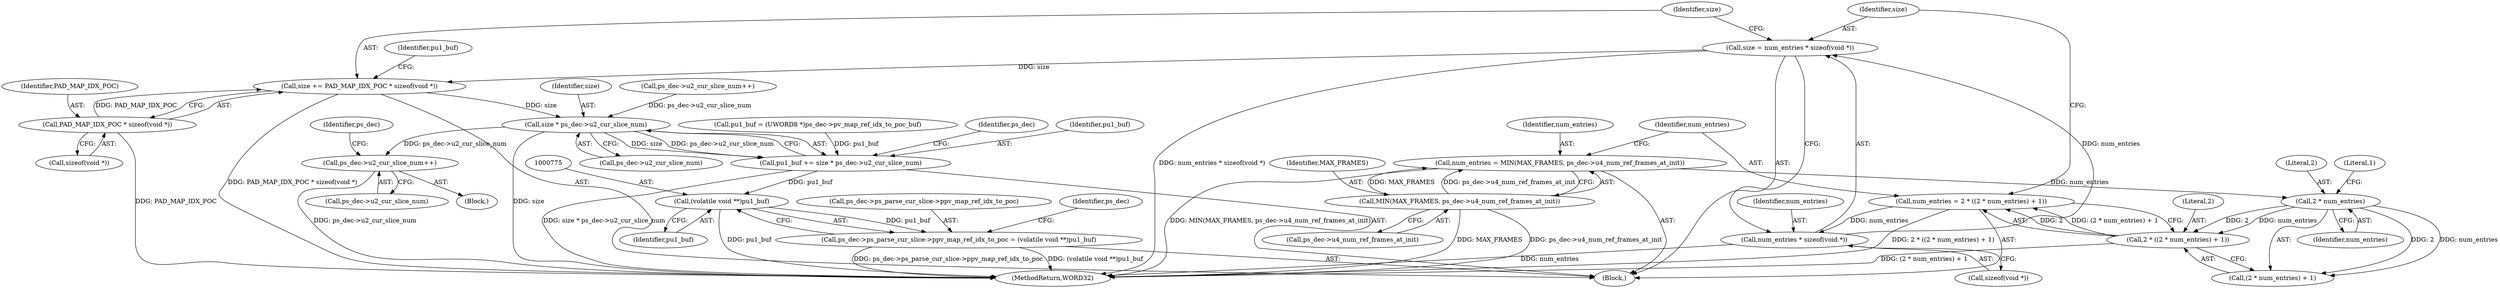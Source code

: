 digraph "0_Android_4a524d3a8ae9aa20c36430008e6bd429443f8f1d_1@API" {
"1000748" [label="(Call,size += PAD_MAP_IDX_POC * sizeof(void *))"];
"1000750" [label="(Call,PAD_MAP_IDX_POC * sizeof(void *))"];
"1000742" [label="(Call,size = num_entries * sizeof(void *))"];
"1000744" [label="(Call,num_entries * sizeof(void *))"];
"1000733" [label="(Call,num_entries = 2 * ((2 * num_entries) + 1))"];
"1000735" [label="(Call,2 * ((2 * num_entries) + 1))"];
"1000738" [label="(Call,2 * num_entries)"];
"1000726" [label="(Call,num_entries = MIN(MAX_FRAMES, ps_dec->u4_num_ref_frames_at_init))"];
"1000728" [label="(Call,MIN(MAX_FRAMES, ps_dec->u4_num_ref_frames_at_init))"];
"1000763" [label="(Call,size * ps_dec->u2_cur_slice_num)"];
"1000761" [label="(Call,pu1_buf += size * ps_dec->u2_cur_slice_num)"];
"1000774" [label="(Call,(volatile void **)pu1_buf)"];
"1000768" [label="(Call,ps_dec->ps_parse_cur_slice->ppv_map_ref_idx_to_poc = (volatile void **)pu1_buf)"];
"1001236" [label="(Call,ps_dec->u2_cur_slice_num++)"];
"1000752" [label="(Call,sizeof(void *))"];
"1000737" [label="(Call,(2 * num_entries) + 1)"];
"1000761" [label="(Call,pu1_buf += size * ps_dec->u2_cur_slice_num)"];
"1000734" [label="(Identifier,num_entries)"];
"1001236" [label="(Call,ps_dec->u2_cur_slice_num++)"];
"1000748" [label="(Call,size += PAD_MAP_IDX_POC * sizeof(void *))"];
"1001243" [label="(Identifier,ps_dec)"];
"1001284" [label="(MethodReturn,WORD32)"];
"1000740" [label="(Identifier,num_entries)"];
"1000769" [label="(Call,ps_dec->ps_parse_cur_slice->ppv_map_ref_idx_to_poc)"];
"1000727" [label="(Identifier,num_entries)"];
"1000722" [label="(Block,)"];
"1000745" [label="(Identifier,num_entries)"];
"1000744" [label="(Call,num_entries * sizeof(void *))"];
"1000750" [label="(Call,PAD_MAP_IDX_POC * sizeof(void *))"];
"1000768" [label="(Call,ps_dec->ps_parse_cur_slice->ppv_map_ref_idx_to_poc = (volatile void **)pu1_buf)"];
"1000730" [label="(Call,ps_dec->u4_num_ref_frames_at_init)"];
"1000780" [label="(Identifier,ps_dec)"];
"1000728" [label="(Call,MIN(MAX_FRAMES, ps_dec->u4_num_ref_frames_at_init))"];
"1000726" [label="(Call,num_entries = MIN(MAX_FRAMES, ps_dec->u4_num_ref_frames_at_init))"];
"1000746" [label="(Call,sizeof(void *))"];
"1000754" [label="(Call,pu1_buf = (UWORD8 *)ps_dec->pv_map_ref_idx_to_poc_buf)"];
"1000776" [label="(Identifier,pu1_buf)"];
"1000755" [label="(Identifier,pu1_buf)"];
"1000738" [label="(Call,2 * num_entries)"];
"1000765" [label="(Call,ps_dec->u2_cur_slice_num)"];
"1000771" [label="(Identifier,ps_dec)"];
"1000687" [label="(Call,ps_dec->u2_cur_slice_num++)"];
"1000739" [label="(Literal,2)"];
"1000735" [label="(Call,2 * ((2 * num_entries) + 1))"];
"1001237" [label="(Call,ps_dec->u2_cur_slice_num)"];
"1000762" [label="(Identifier,pu1_buf)"];
"1000764" [label="(Identifier,size)"];
"1000749" [label="(Identifier,size)"];
"1000741" [label="(Literal,1)"];
"1000736" [label="(Literal,2)"];
"1000733" [label="(Call,num_entries = 2 * ((2 * num_entries) + 1))"];
"1000774" [label="(Call,(volatile void **)pu1_buf)"];
"1000763" [label="(Call,size * ps_dec->u2_cur_slice_num)"];
"1000742" [label="(Call,size = num_entries * sizeof(void *))"];
"1000743" [label="(Identifier,size)"];
"1000751" [label="(Identifier,PAD_MAP_IDX_POC)"];
"1000729" [label="(Identifier,MAX_FRAMES)"];
"1000136" [label="(Block,)"];
"1000748" -> "1000722"  [label="AST: "];
"1000748" -> "1000750"  [label="CFG: "];
"1000749" -> "1000748"  [label="AST: "];
"1000750" -> "1000748"  [label="AST: "];
"1000755" -> "1000748"  [label="CFG: "];
"1000748" -> "1001284"  [label="DDG: PAD_MAP_IDX_POC * sizeof(void *)"];
"1000750" -> "1000748"  [label="DDG: PAD_MAP_IDX_POC"];
"1000742" -> "1000748"  [label="DDG: size"];
"1000748" -> "1000763"  [label="DDG: size"];
"1000750" -> "1000752"  [label="CFG: "];
"1000751" -> "1000750"  [label="AST: "];
"1000752" -> "1000750"  [label="AST: "];
"1000750" -> "1001284"  [label="DDG: PAD_MAP_IDX_POC"];
"1000742" -> "1000722"  [label="AST: "];
"1000742" -> "1000744"  [label="CFG: "];
"1000743" -> "1000742"  [label="AST: "];
"1000744" -> "1000742"  [label="AST: "];
"1000749" -> "1000742"  [label="CFG: "];
"1000742" -> "1001284"  [label="DDG: num_entries * sizeof(void *)"];
"1000744" -> "1000742"  [label="DDG: num_entries"];
"1000744" -> "1000746"  [label="CFG: "];
"1000745" -> "1000744"  [label="AST: "];
"1000746" -> "1000744"  [label="AST: "];
"1000744" -> "1001284"  [label="DDG: num_entries"];
"1000733" -> "1000744"  [label="DDG: num_entries"];
"1000733" -> "1000722"  [label="AST: "];
"1000733" -> "1000735"  [label="CFG: "];
"1000734" -> "1000733"  [label="AST: "];
"1000735" -> "1000733"  [label="AST: "];
"1000743" -> "1000733"  [label="CFG: "];
"1000733" -> "1001284"  [label="DDG: 2 * ((2 * num_entries) + 1)"];
"1000735" -> "1000733"  [label="DDG: 2"];
"1000735" -> "1000733"  [label="DDG: (2 * num_entries) + 1"];
"1000735" -> "1000737"  [label="CFG: "];
"1000736" -> "1000735"  [label="AST: "];
"1000737" -> "1000735"  [label="AST: "];
"1000735" -> "1001284"  [label="DDG: (2 * num_entries) + 1"];
"1000738" -> "1000735"  [label="DDG: 2"];
"1000738" -> "1000735"  [label="DDG: num_entries"];
"1000738" -> "1000737"  [label="AST: "];
"1000738" -> "1000740"  [label="CFG: "];
"1000739" -> "1000738"  [label="AST: "];
"1000740" -> "1000738"  [label="AST: "];
"1000741" -> "1000738"  [label="CFG: "];
"1000738" -> "1000737"  [label="DDG: 2"];
"1000738" -> "1000737"  [label="DDG: num_entries"];
"1000726" -> "1000738"  [label="DDG: num_entries"];
"1000726" -> "1000722"  [label="AST: "];
"1000726" -> "1000728"  [label="CFG: "];
"1000727" -> "1000726"  [label="AST: "];
"1000728" -> "1000726"  [label="AST: "];
"1000734" -> "1000726"  [label="CFG: "];
"1000726" -> "1001284"  [label="DDG: MIN(MAX_FRAMES, ps_dec->u4_num_ref_frames_at_init)"];
"1000728" -> "1000726"  [label="DDG: MAX_FRAMES"];
"1000728" -> "1000726"  [label="DDG: ps_dec->u4_num_ref_frames_at_init"];
"1000728" -> "1000730"  [label="CFG: "];
"1000729" -> "1000728"  [label="AST: "];
"1000730" -> "1000728"  [label="AST: "];
"1000728" -> "1001284"  [label="DDG: ps_dec->u4_num_ref_frames_at_init"];
"1000728" -> "1001284"  [label="DDG: MAX_FRAMES"];
"1000763" -> "1000761"  [label="AST: "];
"1000763" -> "1000765"  [label="CFG: "];
"1000764" -> "1000763"  [label="AST: "];
"1000765" -> "1000763"  [label="AST: "];
"1000761" -> "1000763"  [label="CFG: "];
"1000763" -> "1001284"  [label="DDG: size"];
"1000763" -> "1000761"  [label="DDG: size"];
"1000763" -> "1000761"  [label="DDG: ps_dec->u2_cur_slice_num"];
"1000687" -> "1000763"  [label="DDG: ps_dec->u2_cur_slice_num"];
"1000763" -> "1001236"  [label="DDG: ps_dec->u2_cur_slice_num"];
"1000761" -> "1000722"  [label="AST: "];
"1000762" -> "1000761"  [label="AST: "];
"1000771" -> "1000761"  [label="CFG: "];
"1000761" -> "1001284"  [label="DDG: size * ps_dec->u2_cur_slice_num"];
"1000754" -> "1000761"  [label="DDG: pu1_buf"];
"1000761" -> "1000774"  [label="DDG: pu1_buf"];
"1000774" -> "1000768"  [label="AST: "];
"1000774" -> "1000776"  [label="CFG: "];
"1000775" -> "1000774"  [label="AST: "];
"1000776" -> "1000774"  [label="AST: "];
"1000768" -> "1000774"  [label="CFG: "];
"1000774" -> "1001284"  [label="DDG: pu1_buf"];
"1000774" -> "1000768"  [label="DDG: pu1_buf"];
"1000768" -> "1000722"  [label="AST: "];
"1000769" -> "1000768"  [label="AST: "];
"1000780" -> "1000768"  [label="CFG: "];
"1000768" -> "1001284"  [label="DDG: ps_dec->ps_parse_cur_slice->ppv_map_ref_idx_to_poc"];
"1000768" -> "1001284"  [label="DDG: (volatile void **)pu1_buf"];
"1001236" -> "1000136"  [label="AST: "];
"1001236" -> "1001237"  [label="CFG: "];
"1001237" -> "1001236"  [label="AST: "];
"1001243" -> "1001236"  [label="CFG: "];
"1001236" -> "1001284"  [label="DDG: ps_dec->u2_cur_slice_num"];
}
